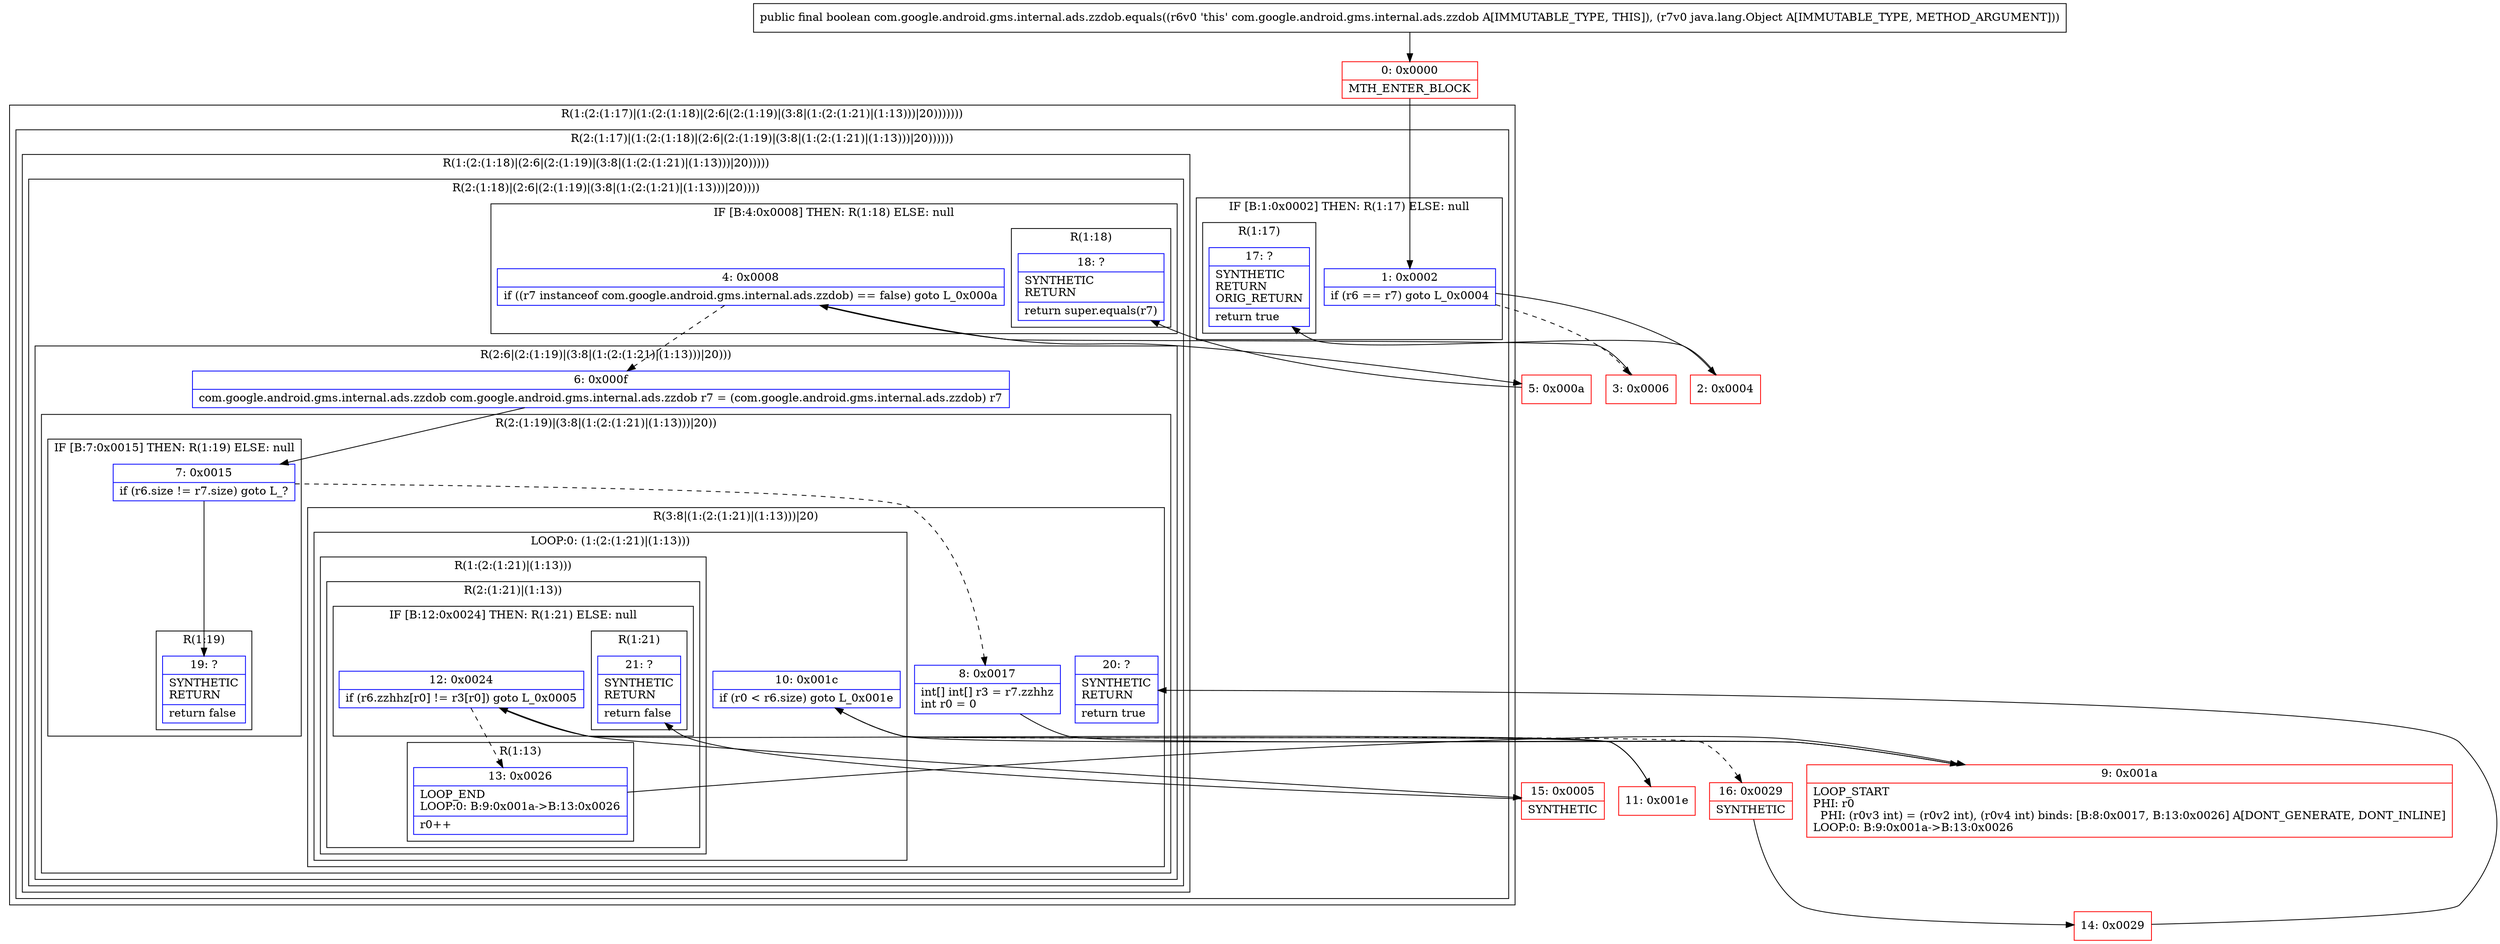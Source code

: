 digraph "CFG forcom.google.android.gms.internal.ads.zzdob.equals(Ljava\/lang\/Object;)Z" {
subgraph cluster_Region_1565872432 {
label = "R(1:(2:(1:17)|(1:(2:(1:18)|(2:6|(2:(1:19)|(3:8|(1:(2:(1:21)|(1:13)))|20)))))))";
node [shape=record,color=blue];
subgraph cluster_Region_954183820 {
label = "R(2:(1:17)|(1:(2:(1:18)|(2:6|(2:(1:19)|(3:8|(1:(2:(1:21)|(1:13)))|20))))))";
node [shape=record,color=blue];
subgraph cluster_IfRegion_1269175377 {
label = "IF [B:1:0x0002] THEN: R(1:17) ELSE: null";
node [shape=record,color=blue];
Node_1 [shape=record,label="{1\:\ 0x0002|if (r6 == r7) goto L_0x0004\l}"];
subgraph cluster_Region_320223610 {
label = "R(1:17)";
node [shape=record,color=blue];
Node_17 [shape=record,label="{17\:\ ?|SYNTHETIC\lRETURN\lORIG_RETURN\l|return true\l}"];
}
}
subgraph cluster_Region_1681733369 {
label = "R(1:(2:(1:18)|(2:6|(2:(1:19)|(3:8|(1:(2:(1:21)|(1:13)))|20)))))";
node [shape=record,color=blue];
subgraph cluster_Region_555983138 {
label = "R(2:(1:18)|(2:6|(2:(1:19)|(3:8|(1:(2:(1:21)|(1:13)))|20))))";
node [shape=record,color=blue];
subgraph cluster_IfRegion_1524379083 {
label = "IF [B:4:0x0008] THEN: R(1:18) ELSE: null";
node [shape=record,color=blue];
Node_4 [shape=record,label="{4\:\ 0x0008|if ((r7 instanceof com.google.android.gms.internal.ads.zzdob) == false) goto L_0x000a\l}"];
subgraph cluster_Region_2023952899 {
label = "R(1:18)";
node [shape=record,color=blue];
Node_18 [shape=record,label="{18\:\ ?|SYNTHETIC\lRETURN\l|return super.equals(r7)\l}"];
}
}
subgraph cluster_Region_553066113 {
label = "R(2:6|(2:(1:19)|(3:8|(1:(2:(1:21)|(1:13)))|20)))";
node [shape=record,color=blue];
Node_6 [shape=record,label="{6\:\ 0x000f|com.google.android.gms.internal.ads.zzdob com.google.android.gms.internal.ads.zzdob r7 = (com.google.android.gms.internal.ads.zzdob) r7\l}"];
subgraph cluster_Region_1965324560 {
label = "R(2:(1:19)|(3:8|(1:(2:(1:21)|(1:13)))|20))";
node [shape=record,color=blue];
subgraph cluster_IfRegion_1649363432 {
label = "IF [B:7:0x0015] THEN: R(1:19) ELSE: null";
node [shape=record,color=blue];
Node_7 [shape=record,label="{7\:\ 0x0015|if (r6.size != r7.size) goto L_?\l}"];
subgraph cluster_Region_1236466727 {
label = "R(1:19)";
node [shape=record,color=blue];
Node_19 [shape=record,label="{19\:\ ?|SYNTHETIC\lRETURN\l|return false\l}"];
}
}
subgraph cluster_Region_126019265 {
label = "R(3:8|(1:(2:(1:21)|(1:13)))|20)";
node [shape=record,color=blue];
Node_8 [shape=record,label="{8\:\ 0x0017|int[] int[] r3 = r7.zzhhz\lint r0 = 0\l}"];
subgraph cluster_LoopRegion_557393166 {
label = "LOOP:0: (1:(2:(1:21)|(1:13)))";
node [shape=record,color=blue];
Node_10 [shape=record,label="{10\:\ 0x001c|if (r0 \< r6.size) goto L_0x001e\l}"];
subgraph cluster_Region_1924870831 {
label = "R(1:(2:(1:21)|(1:13)))";
node [shape=record,color=blue];
subgraph cluster_Region_308811249 {
label = "R(2:(1:21)|(1:13))";
node [shape=record,color=blue];
subgraph cluster_IfRegion_966928301 {
label = "IF [B:12:0x0024] THEN: R(1:21) ELSE: null";
node [shape=record,color=blue];
Node_12 [shape=record,label="{12\:\ 0x0024|if (r6.zzhhz[r0] != r3[r0]) goto L_0x0005\l}"];
subgraph cluster_Region_1146225237 {
label = "R(1:21)";
node [shape=record,color=blue];
Node_21 [shape=record,label="{21\:\ ?|SYNTHETIC\lRETURN\l|return false\l}"];
}
}
subgraph cluster_Region_958474440 {
label = "R(1:13)";
node [shape=record,color=blue];
Node_13 [shape=record,label="{13\:\ 0x0026|LOOP_END\lLOOP:0: B:9:0x001a\-\>B:13:0x0026\l|r0++\l}"];
}
}
}
}
Node_20 [shape=record,label="{20\:\ ?|SYNTHETIC\lRETURN\l|return true\l}"];
}
}
}
}
}
}
}
Node_0 [shape=record,color=red,label="{0\:\ 0x0000|MTH_ENTER_BLOCK\l}"];
Node_2 [shape=record,color=red,label="{2\:\ 0x0004}"];
Node_3 [shape=record,color=red,label="{3\:\ 0x0006}"];
Node_5 [shape=record,color=red,label="{5\:\ 0x000a}"];
Node_9 [shape=record,color=red,label="{9\:\ 0x001a|LOOP_START\lPHI: r0 \l  PHI: (r0v3 int) = (r0v2 int), (r0v4 int) binds: [B:8:0x0017, B:13:0x0026] A[DONT_GENERATE, DONT_INLINE]\lLOOP:0: B:9:0x001a\-\>B:13:0x0026\l}"];
Node_11 [shape=record,color=red,label="{11\:\ 0x001e}"];
Node_14 [shape=record,color=red,label="{14\:\ 0x0029}"];
Node_15 [shape=record,color=red,label="{15\:\ 0x0005|SYNTHETIC\l}"];
Node_16 [shape=record,color=red,label="{16\:\ 0x0029|SYNTHETIC\l}"];
MethodNode[shape=record,label="{public final boolean com.google.android.gms.internal.ads.zzdob.equals((r6v0 'this' com.google.android.gms.internal.ads.zzdob A[IMMUTABLE_TYPE, THIS]), (r7v0 java.lang.Object A[IMMUTABLE_TYPE, METHOD_ARGUMENT])) }"];
MethodNode -> Node_0;
Node_1 -> Node_2;
Node_1 -> Node_3[style=dashed];
Node_4 -> Node_5;
Node_4 -> Node_6[style=dashed];
Node_6 -> Node_7;
Node_7 -> Node_8[style=dashed];
Node_7 -> Node_19;
Node_8 -> Node_9;
Node_10 -> Node_11;
Node_10 -> Node_16[style=dashed];
Node_12 -> Node_13[style=dashed];
Node_12 -> Node_15;
Node_13 -> Node_9;
Node_0 -> Node_1;
Node_2 -> Node_17;
Node_3 -> Node_4;
Node_5 -> Node_18;
Node_9 -> Node_10;
Node_11 -> Node_12;
Node_14 -> Node_20;
Node_15 -> Node_21;
Node_16 -> Node_14;
}

